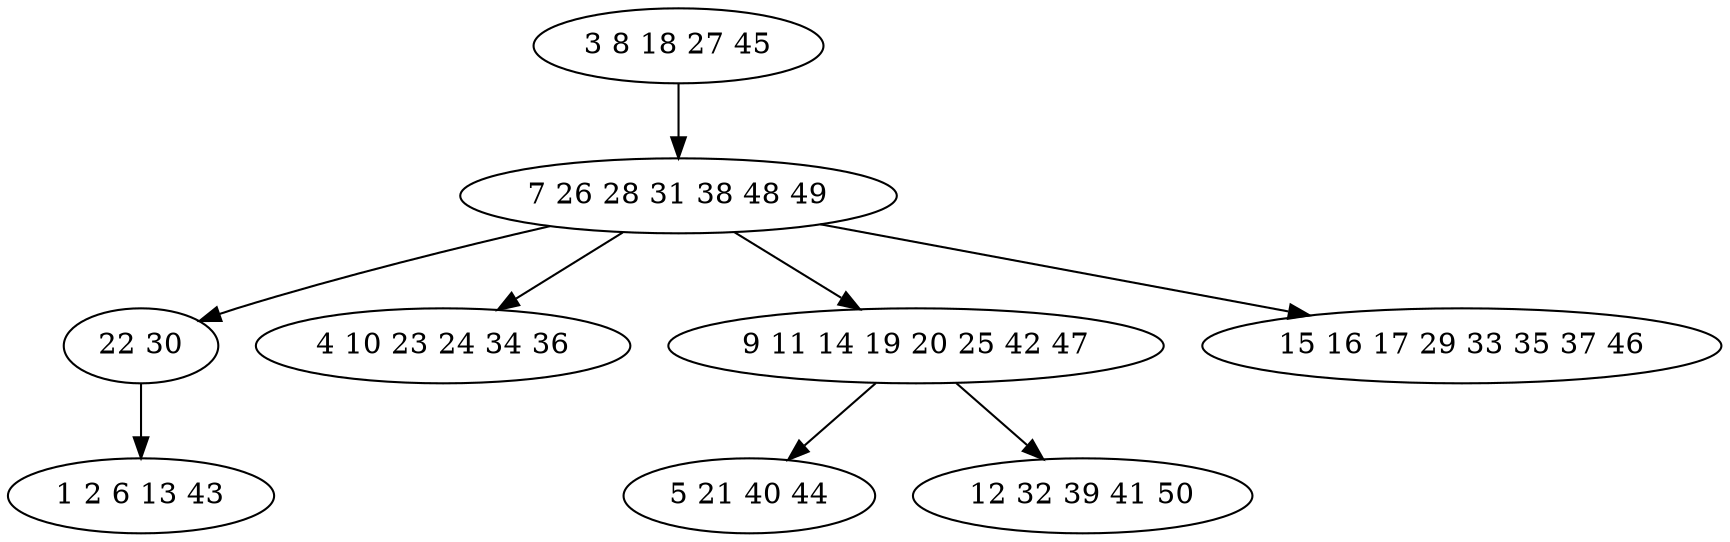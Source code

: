 digraph true_tree {
	"0" -> "1"
	"1" -> "2"
	"2" -> "3"
	"1" -> "4"
	"1" -> "5"
	"1" -> "6"
	"5" -> "7"
	"5" -> "8"
	"0" [label="3 8 18 27 45"];
	"1" [label="7 26 28 31 38 48 49"];
	"2" [label="22 30"];
	"3" [label="1 2 6 13 43"];
	"4" [label="4 10 23 24 34 36"];
	"5" [label="9 11 14 19 20 25 42 47"];
	"6" [label="15 16 17 29 33 35 37 46"];
	"7" [label="5 21 40 44"];
	"8" [label="12 32 39 41 50"];
}
